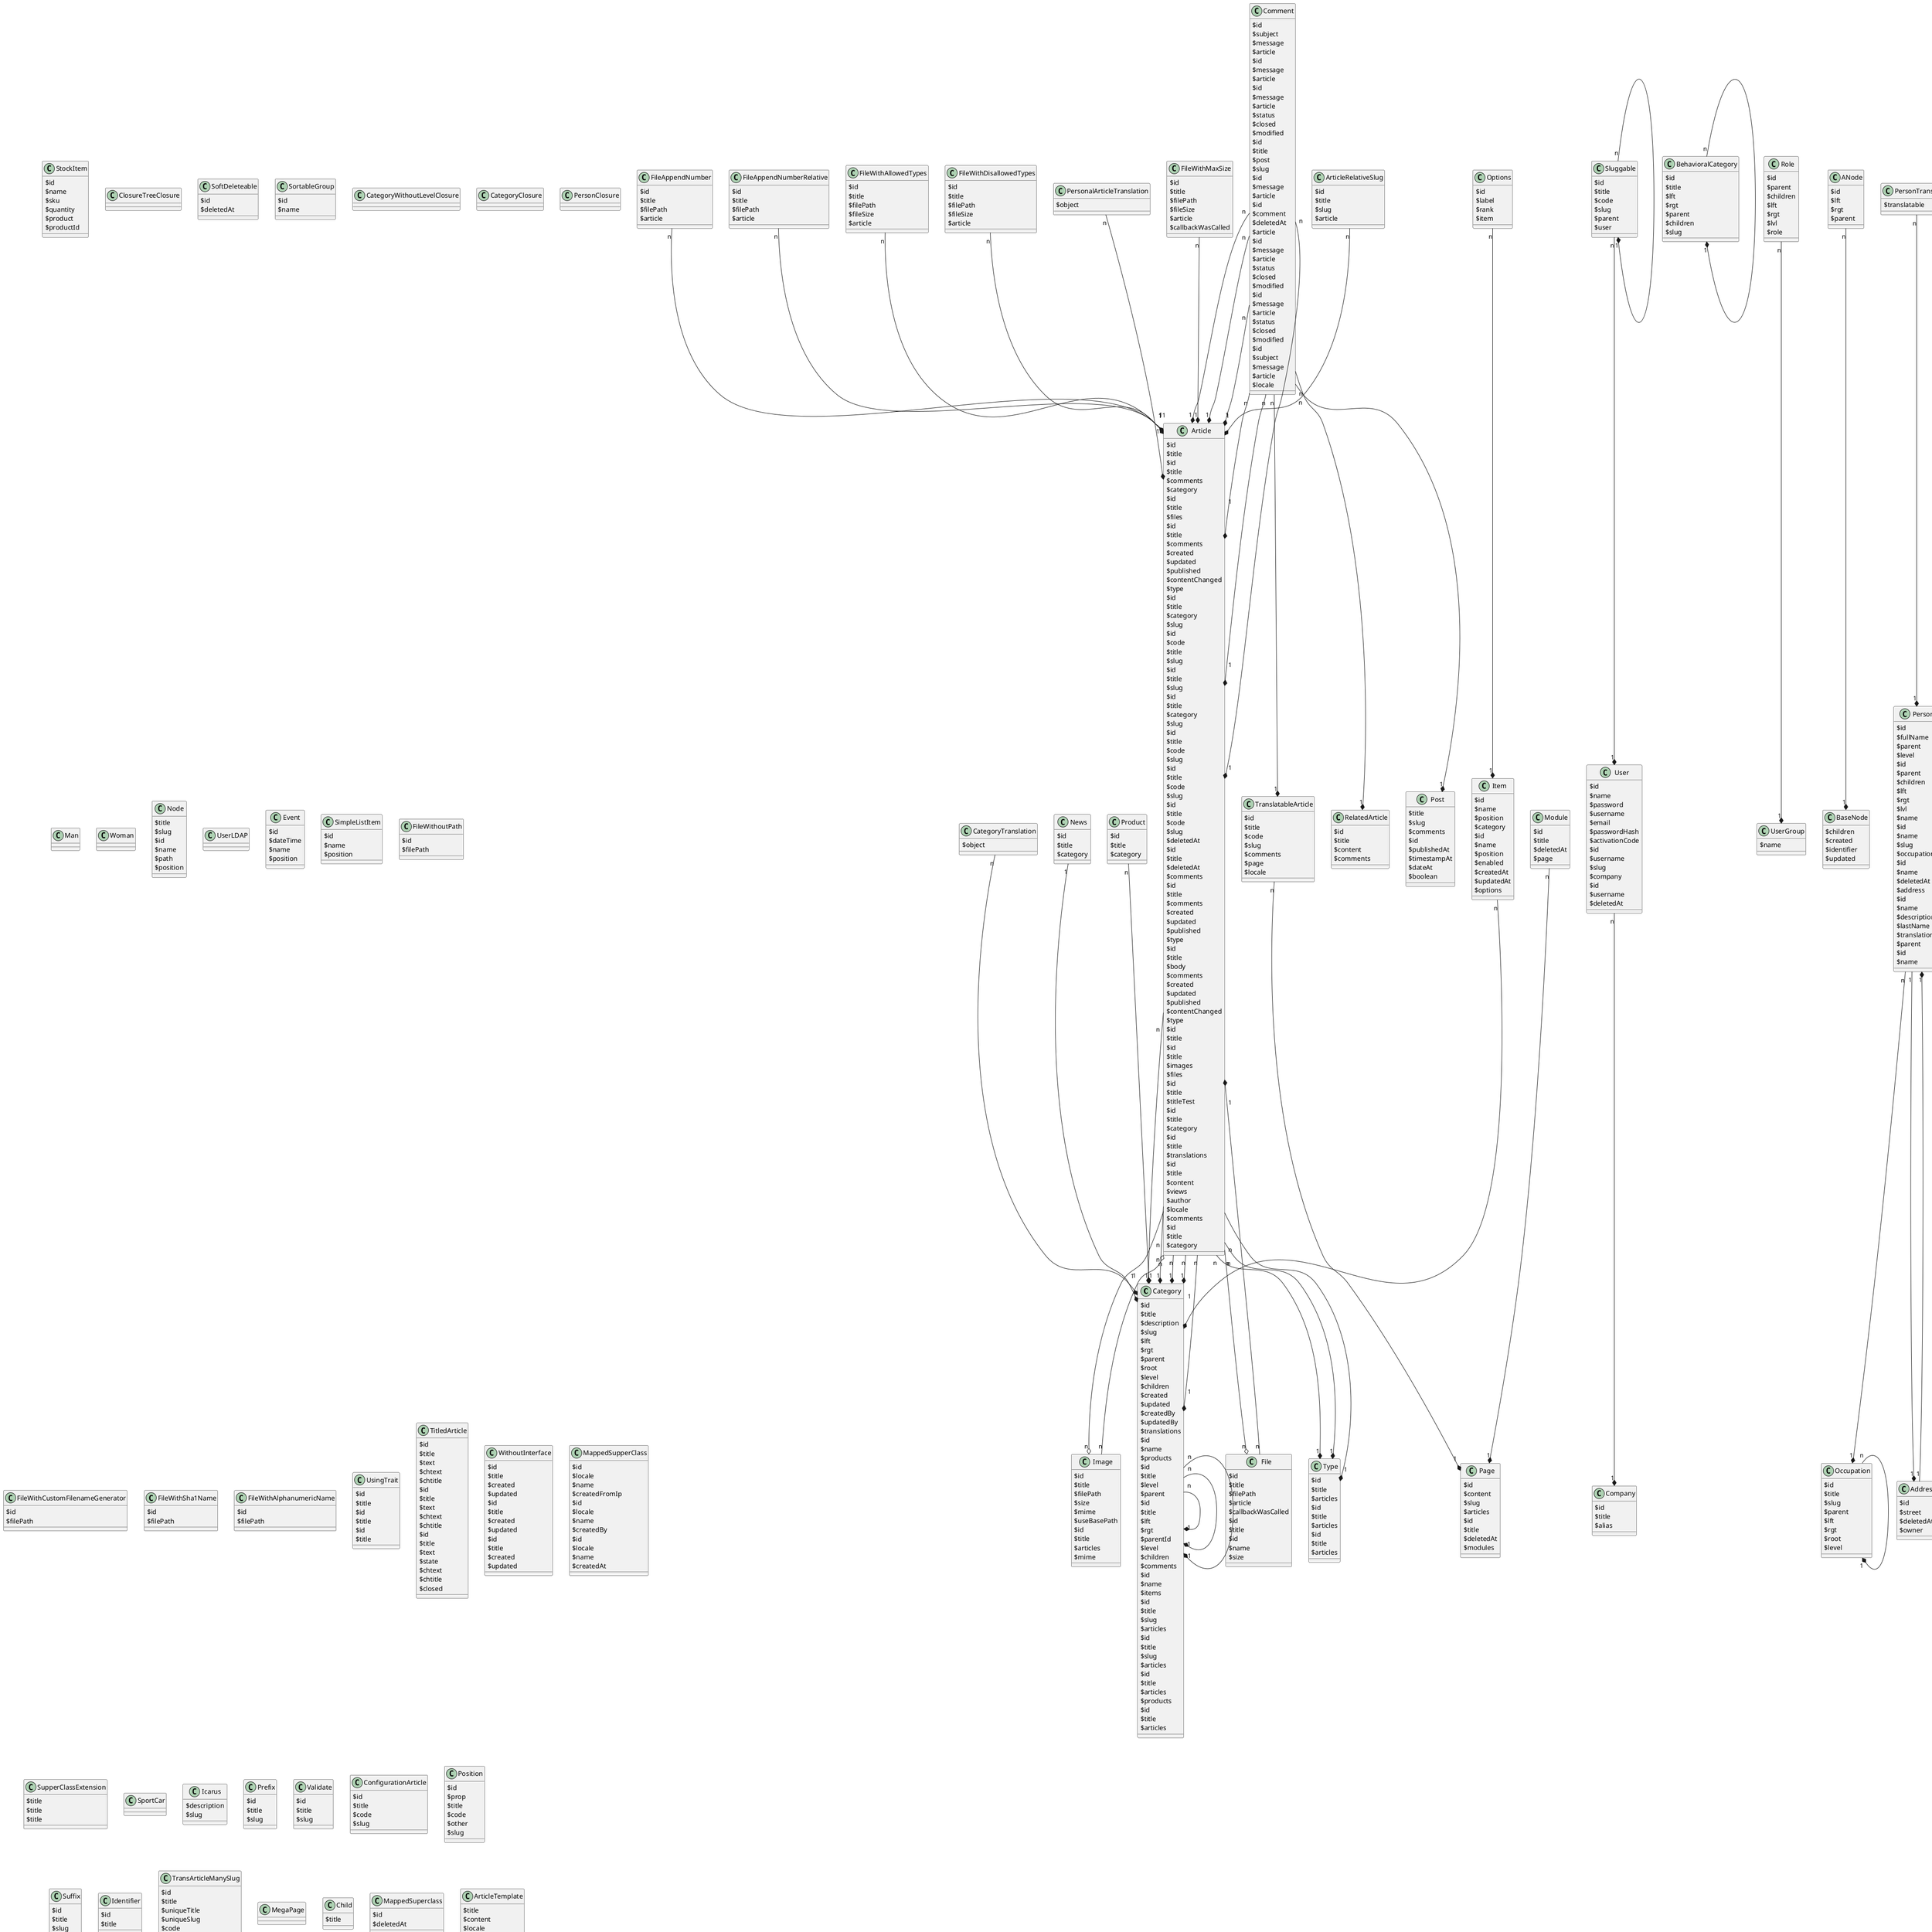 @startuml

' Entities follows:
class Category {
    $id
    $title
    $description
    $slug
    $lft
    $rgt
    $parent
    $root
    $level
    $children
    $created
    $updated
    $createdBy
    $updatedBy
    $translations
}
class CategoryTranslation {
    $object
}
class Comment {
}
class RelatedArticle {
    $id
    $title
    $content
    $comments
}
class Comment {
    $id
    $subject
    $message
    $article
}
class Article {
    $id
    $title
}
class Category {
    $id
    $name
    $products
}
class StockItem {
    $id
    $name
    $sku
    $quantity
    $product
    $productId
}
class Sluggable {
    $id
    $title
    $code
    $slug
    $parent
    $user
}
class ClosureTreeClosure {
}
class SoftDeleteable {
    $id
    $deletedAt
}
class SortableGroup {
    $id
    $name
}
class User {
    $id
    $name
    $password
}
class BehavioralCategory {
    $id
    $title
    $lft
    $rgt
    $parent
    $children
    $slug
}
class UserGroup {
    $name
}
class BaseNode {
    $children
    $created
    $identifier
    $updated
}
class CategoryWithoutLevelClosure {
}
class CategoryClosure {
}
class Person {
    $id
    $fullName
    $parent
    $level
}
class Category {
    $id
    $title
    $level
    $parent
}
class PersonClosure {
}
class News {
    $id
    $title
    $category
}
class CategoryWithoutLevel {
    $id
    $title
    $parent
}
class User {
    $username
}
class RootCategory {
    $id
    $title
    $lft
    $rgt
    $parent
    $root
    $level
    $children
}
class Person {
    $id
    $parent
    $children
    $lft
    $rgt
    $lvl
    $name
}
class Man {
}
class Woman {
}
class CategoryUuid {
    $id
    $title
    $lft
    $rgt
    $parentId
    $level
    $root
    $children
    $comments
}
class MPCategory {
    $id
    $path
    $title
    $parentId
    $level
    $children
    $comments
}
class Category {
    $id
    $title
    $lft
    $rgt
    $parentId
    $level
    $children
    $comments
}
class Comment {
    $id
    $message
    $article
}
class Bus {
}
class Car {
    $parent
    $children
    $lft
    $rgt
    $root
    $classLevel
}
class Vehicle {
    $id
    $engine
    $title
}
class Engine {
    $id
    $type
    $valves
}
class Article {
    $id
    $title
    $comments
    $category
}
class Node {
    $title
    $slug
}
class MPCategoryWithTrimmedSeparator {
    $id
    $path
    $title
    $parentId
    $level
    $children
}
class ANode {
    $id
    $lft
    $rgt
    $parent
}
class Role {
    $id
    $parent
    $children
    $lft
    $rgt
    $lvl
    $role
}
class UserLDAP {
}
class MPFeaturesCategory {
    $id
    $path
    $pathHash
    $title
    $parentId
    $level
    $children
    $comments
}
class User {
    $email
    $passwordHash
    $activationCode
}
class Author {
    $id
    $name
    $paper
    $position
}
class CustomerType {
    $id
    $name
    $position
    $customers
}
class Item {
    $id
    $name
    $position
    $category
}
class Customer {
    $id
    $name
    $type
}
class Paper {
    $id
    $name
    $authors
}
class Category {
    $id
    $name
    $items
}
class Event {
    $id
    $dateTime
    $name
    $position
}
class Bus {
}
class Car {
    $parent
    $children
}
class Vehicle {
    $id
    $engine
    $title
    $sortByEngine
}
class Reservation {
    $id
    $bus
    $destination
    $travelDate
    $seat
    $name
}
class Engine {
    $id
    $type
    $valves
}
class Node {
    $id
    $name
    $path
    $position
}
class SimpleListItem {
    $id
    $name
    $position
}
class FileAppendNumber {
    $id
    $title
    $filePath
    $article
}
class FileWithoutPath {
    $id
    $filePath
}
class FileWithCustomFilenameGenerator {
    $id
    $filePath
}
class FileAppendNumberRelative {
    $id
    $title
    $filePath
    $article
}
class Image {
    $id
    $title
    $filePath
    $size
    $mime
    $useBasePath
}
class Article {
    $id
    $title
    $files
}
class FileWithSha1Name {
    $id
    $filePath
}
class File {
    $id
    $title
    $filePath
    $article
    $callbackWasCalled
}
class FileWithAllowedTypes {
    $id
    $title
    $filePath
    $fileSize
    $article
}
class FileWithDisallowedTypes {
    $id
    $title
    $filePath
    $fileSize
    $article
}
class FileWithAlphanumericName {
    $id
    $filePath
}
class FileWithMaxSize {
    $id
    $title
    $filePath
    $fileSize
    $article
    $callbackWasCalled
}
class UsingTrait {
    $id
    $title
}
class TitledArticle {
    $id
    $title
    $text
    $chtext
    $chtitle
}
class Comment {
    $id
    $message
    $article
    $status
    $closed
    $modified
}
class Article {
    $id
    $title
    $comments
    $created
    $updated
    $published
    $contentChanged
    $type
}
class Type {
    $id
    $title
    $articles
}
class WithoutInterface {
    $id
    $title
    $created
    $updated
}
class MappedSupperClass {
    $id
    $locale
    $name
    $createdFromIp
}
class SupperClassExtension {
    $title
}
class Category {
    $id
    $title
    $slug
    $articles
}
class Article {
    $id
    $title
    $category
    $slug
}
class SportCar {
}
class Car {
    $description
    $title
    $slug
}
class Vehicle {
    $id
}
class Car {
    $id
    $description
}
class Vehicle {
    $title
    $slug
}
class Icarus {
    $description
    $slug
}
class Bus {
    $id
    $title
}
class Car {
    $title
    $description
}
class Vehicle {
    $id
    $title
    $slug
}
class Prefix {
    $id
    $title
    $slug
}
class PrefixWithTreeHandler {
    $id
    $title
    $slug
    $parent
    $lft
    $lvl
    $rgt
    $root
}
class Validate {
    $id
    $title
    $slug
}
class Article {
    $id
    $code
    $title
    $slug
}
class SuffixWithTreeHandler {
    $id
    $title
    $slug
    $parent
    $lft
    $lvl
    $rgt
    $root
}
class Article {
    $id
    $title
    $slug
}
class Category {
    $id
    $title
    $slug
    $articles
}
class Comment {
    $id
    $title
    $post
    $slug
}
class Article {
    $id
    $title
    $category
    $slug
}
class Post {
    $title
    $slug
    $comments
}
class ConfigurationArticle {
    $id
    $title
    $code
    $slug
}
class Comment {
    $id
    $message
    $article
}
class Article {
    $id
    $title
    $code
    $slug
}
class TreeSlug {
    $id
    $title
    $slug
    $parent
    $lft
    $rgt
    $root
    $level
}
class ArticleRelativeSlug {
    $id
    $title
    $slug
    $article
}
class Person {
    $id
    $name
    $slug
    $occupation
}
class Occupation {
    $id
    $title
    $slug
    $parent
    $lft
    $rgt
    $root
    $level
}
class TreeSlugPrefixSuffix {
    $id
    $title
    $slug
    $parent
    $lft
    $rgt
    $root
    $level
}
class Company {
    $id
    $title
    $alias
}
class Article {
    $id
    $title
    $code
    $slug
}
class User {
    $id
    $username
    $slug
    $company
}
class Page {
    $id
    $content
    $slug
    $articles
}
class Car {
    $description
}
class Vehicle {
    $id
    $title
    $slug
}
class Position {
    $id
    $prop
    $title
    $code
    $other
    $slug
}
class Article {
    $id
    $title
    $code
    $slug
    $deletedAt
}
class Suffix {
    $id
    $title
    $slug
}
class TranslatableArticle {
    $id
    $title
    $code
    $slug
    $comments
    $page
    $locale
}
class Identifier {
    $id
    $title
}
class TransArticleManySlug {
    $id
    $title
    $uniqueTitle
    $uniqueSlug
    $code
    $slug
    $locale
}
class MegaPage {
}
class Child {
    $title
}
class Module {
    $id
    $title
    $deletedAt
    $page
}
class Person {
    $id
    $name
    $deletedAt
    $address
}
class Comment {
    $id
    $comment
    $deletedAt
    $article
}
class Article {
    $id
    $title
    $deletedAt
    $comments
}
class Page {
    $id
    $title
    $deletedAt
    $modules
}
class OtherComment {
    $id
    $comment
    $article
}
class OtherArticle {
    $id
    $title
    $deletedAt
    $comments
}
class MappedSuperclass {
    $id
    $deletedAt
}
class Address {
    $id
    $street
    $deletedAt
    $owner
}
class User {
    $id
    $username
    $deletedAt
}
class UsingTrait {
    $id
    $title
}
class TitledArticle {
    $id
    $title
    $text
    $chtext
    $chtitle
}
class Comment {
    $id
    $message
    $article
    $status
    $closed
    $modified
}
class Article {
    $id
    $title
    $comments
    $created
    $updated
    $published
    $type
}
class Type {
    $id
    $title
    $articles
}
class WithoutInterface {
    $id
    $title
    $created
    $updated
}
class MappedSupperClass {
    $id
    $locale
    $name
    $createdBy
}
class SupperClassExtension {
    $title
}
class PersonCustomTranslation {
    $translatable
}
class PersonTranslation {
    $translatable
}
class Person {
    $id
    $name
    $description
    $lastName
    $translations
    $parent
}
class PersonCustom {
    $id
    $name
    $description
    $translations
}
class UsingTrait {
    $id
    $title
}
class TitledArticle {
    $id
    $title
    $text
    $state
    $chtext
    $chtitle
    $closed
}
class Comment {
    $id
    $message
    $article
    $status
    $closed
    $modified
}
class Article {
    $id
    $title
    $body
    $comments
    $created
    $updated
    $published
    $contentChanged
    $type
}
class Type {
    $id
    $title
    $articles
}
class WithoutInterface {
    $id
    $title
    $created
    $updated
}
class MappedSupperClass {
    $id
    $locale
    $name
    $createdAt
}
class SupperClassExtension {
    $title
}
class Article {
    $id
    $title
}
class Image {
    $id
    $title
    $articles
}
class Article {
    $id
    $title
    $images
    $files
}
class File {
    $id
    $title
}
class Article {
    $id
    $title
    $titleTest
}
class PersonTranslation {
}
class ArticleTemplate {
    $title
    $content
    $locale
}
class Category {
    $id
    $title
    $articles
    $products
}
class Product {
    $id
    $title
    $category
}
class Article {
    $id
    $title
    $category
}
class Image {
    $mime
}
class Person {
    $id
    $name
}
class Sport {
    $id
    $title
    $description
}
class Comment {
    $id
    $subject
    $message
    $article
    $locale
}
class Article {
    $id
    $title
    $translations
}
class PersonalArticleTranslation {
    $object
}
class Article {
    $id
    $title
    $content
    $views
    $author
    $locale
    $comments
}
class File {
    $id
    $name
    $size
}
class TemplatedArticle {
    $id
    $name
}
class MixedValue {
    $id
    $date
    $cust
}
class Post {
    $id
    $publishedAt
    $timestampAt
    $dateAt
    $boolean
}
class StringIdentifier {
    $uid
    $title
    $locale
}
class Category {
    $id
    $title
    $articles
}
class Article {
    $id
    $title
    $category
}
class AbstractLogEntry {
    $id
    $action
    $loggedAt
    $objectId
    $objectClass
    $version
    $data
    $username
}
class AbstractLogEntry {
    $id
    $action
    $loggedAt
    $objectId
    $objectClass
    $version
    $data
    $username
}
class LogEntry {
}
class AbstractClosure {
    $id
    $ancestor
    $descendant
    $depth
}
class AbstractPersonalTranslation {
    $id
    $locale
    $object
    $field
    $content
}
class AbstractTranslation {
    $id
    $locale
    $objectClass
    $field
    $foreignKey
    $content
}
class AbstractPersonalTranslation {
    $id
    $locale
    $field
    $object
    $content
}
class AbstractTranslation {
    $id
    $locale
    $objectClass
    $field
    $foreignKey
    $content
}
class AssociationEntity {
    $id
    $single
    $composite
}
class Item {
    $id
    $name
    $position
    $enabled
    $createdAt
    $updatedAt
    $options
}
class Options {
    $id
    $label
    $rank
    $item
}
class Configuration {
}
class TestClass {
}

' Relations follows:
Category "n" --* "1" Category
CategoryTranslation "n" --* "1" Category
Comment "n" --* "1" RelatedArticle
Sluggable "n" --* "1" Sluggable
Sluggable "n" --* "1" User
BehavioralCategory "n" --* "1" BehavioralCategory
Person "n" --* "1" Person
Category "n" --* "1" Category
News "1" --* "1" Category
CategoryWithoutLevel "n" --* "1" CategoryWithoutLevel
RootCategory "n" --* "1" RootCategory
Person "n" --* "1" Person
CategoryUuid "n" --* "1" CategoryUuid
MPCategory "n" --* "1" MPCategory
Category "n" --* "1" Category
Comment "n" --* "1" Article
Car "n" --* "1" Car
Vehicle "1" --* "1" Engine
Article "n" --* "1" Category
MPCategoryWithTrimmedSeparator "n" --* "1" MPCategoryWithTrimmedSeparator
ANode "n" --* "1" BaseNode
Role "n" --* "1" UserGroup
MPFeaturesCategory "n" --* "1" MPFeaturesCategory
Author "n" --* "1" Paper
Item "n" --* "1" Category
Customer "n" --* "1" CustomerType
Car "n" --* "1" Car
Vehicle "n" --* "1" Engine
Reservation "n" --* "1" Bus
FileAppendNumber "n" --* "1" Article
FileAppendNumberRelative "n" --* "1" Article
File "n" --* "1" Article
FileWithAllowedTypes "n" --* "1" Article
FileWithDisallowedTypes "n" --* "1" Article
FileWithMaxSize "n" --* "1" Article
Comment "n" --* "1" Article
Article "n" --* "1" Type
Article "n" --* "1" Category
PrefixWithTreeHandler "n" --* "1" PrefixWithTreeHandler
SuffixWithTreeHandler "n" --* "1" SuffixWithTreeHandler
Comment "n" --* "1" Post
Article "n" --* "1" Category
Comment "n" --* "1" TranslatableArticle
TreeSlug "n" --* "1" TreeSlug
ArticleRelativeSlug "n" --* "1" Article
Person "n" --* "1" Occupation
Occupation "n" --* "1" Occupation
TreeSlugPrefixSuffix "n" --* "1" TreeSlugPrefixSuffix
User "n" --* "1" Company
TranslatableArticle "n" --* "1" Page
Module "n" --* "1" Page
Person "1" --* "1" Address
Comment "n" --* "1" Article
OtherComment "n" --* "1" OtherArticle
Address "1" --* "1" Person
Comment "n" --* "1" Article
Article "n" --* "1" Type
PersonCustomTranslation "n" --* "1" PersonCustom
PersonTranslation "n" --* "1" Person
Person "n" --* "1" Person
Comment "n" --* "1" Article
Article "n" --* "1" Type
Image "n" --o "n" Article
Article "n" --o "n" Image
Article "n" --o "n" File
Product "n" --* "1" Category
Article "n" --* "1" Category
Comment "n" --* "1" Article
PersonalArticleTranslation "n" --* "1" Article
Article "n" --* "1" Category
AssociationEntity "n" --* "1" SingleIntIdEntity
AssociationEntity "n" --* "1" CompositeIntIdEntity
Options "n" --* "1" Item
@enduml

